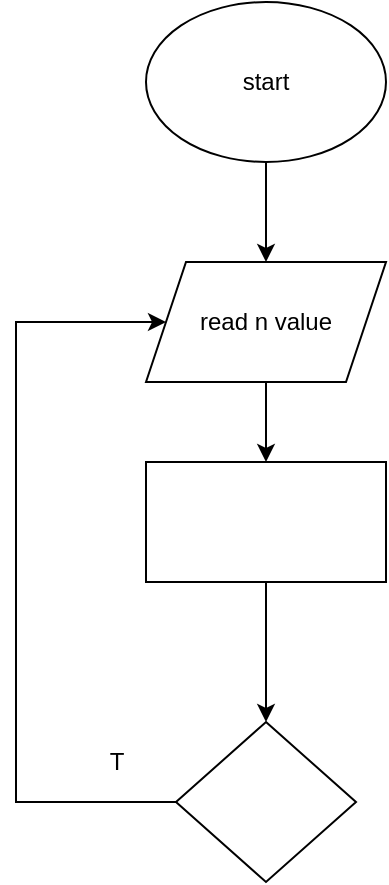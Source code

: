 <mxfile version="14.4.3" type="device"><diagram id="JZ-zR2uIuHxnJAuSWYCT" name="Page-1"><mxGraphModel dx="904" dy="578" grid="1" gridSize="10" guides="1" tooltips="1" connect="1" arrows="1" fold="1" page="1" pageScale="1" pageWidth="850" pageHeight="1100" math="0" shadow="0"><root><mxCell id="0"/><mxCell id="1" parent="0"/><mxCell id="VNB-Kv9QoFVovEF8FdsF-7" value="" style="edgeStyle=orthogonalEdgeStyle;rounded=0;orthogonalLoop=1;jettySize=auto;html=1;" edge="1" parent="1" source="VNB-Kv9QoFVovEF8FdsF-1" target="VNB-Kv9QoFVovEF8FdsF-6"><mxGeometry relative="1" as="geometry"/></mxCell><mxCell id="VNB-Kv9QoFVovEF8FdsF-1" value="start" style="ellipse;whiteSpace=wrap;html=1;" vertex="1" parent="1"><mxGeometry x="305" y="20" width="120" height="80" as="geometry"/></mxCell><mxCell id="VNB-Kv9QoFVovEF8FdsF-10" value="" style="edgeStyle=orthogonalEdgeStyle;rounded=0;orthogonalLoop=1;jettySize=auto;html=1;" edge="1" parent="1" source="VNB-Kv9QoFVovEF8FdsF-4" target="VNB-Kv9QoFVovEF8FdsF-9"><mxGeometry relative="1" as="geometry"/></mxCell><mxCell id="VNB-Kv9QoFVovEF8FdsF-4" value="" style="whiteSpace=wrap;html=1;" vertex="1" parent="1"><mxGeometry x="305" y="250" width="120" height="60" as="geometry"/></mxCell><mxCell id="VNB-Kv9QoFVovEF8FdsF-8" value="" style="edgeStyle=orthogonalEdgeStyle;rounded=0;orthogonalLoop=1;jettySize=auto;html=1;" edge="1" parent="1" source="VNB-Kv9QoFVovEF8FdsF-6" target="VNB-Kv9QoFVovEF8FdsF-4"><mxGeometry relative="1" as="geometry"/></mxCell><mxCell id="VNB-Kv9QoFVovEF8FdsF-6" value="read n value" style="shape=parallelogram;perimeter=parallelogramPerimeter;whiteSpace=wrap;html=1;fixedSize=1;" vertex="1" parent="1"><mxGeometry x="305" y="150" width="120" height="60" as="geometry"/></mxCell><mxCell id="VNB-Kv9QoFVovEF8FdsF-11" style="edgeStyle=orthogonalEdgeStyle;rounded=0;orthogonalLoop=1;jettySize=auto;html=1;exitX=0;exitY=0.5;exitDx=0;exitDy=0;entryX=0;entryY=0.5;entryDx=0;entryDy=0;" edge="1" parent="1" source="VNB-Kv9QoFVovEF8FdsF-9" target="VNB-Kv9QoFVovEF8FdsF-6"><mxGeometry relative="1" as="geometry"><mxPoint x="130" as="targetPoint"/><Array as="points"><mxPoint x="240" y="420"/><mxPoint x="240" y="180"/></Array></mxGeometry></mxCell><mxCell id="VNB-Kv9QoFVovEF8FdsF-9" value="" style="rhombus;whiteSpace=wrap;html=1;" vertex="1" parent="1"><mxGeometry x="320" y="380" width="90" height="80" as="geometry"/></mxCell><mxCell id="VNB-Kv9QoFVovEF8FdsF-12" value="T" style="text;html=1;align=center;verticalAlign=middle;resizable=0;points=[];autosize=1;" vertex="1" parent="1"><mxGeometry x="280" y="390" width="20" height="20" as="geometry"/></mxCell></root></mxGraphModel></diagram></mxfile>